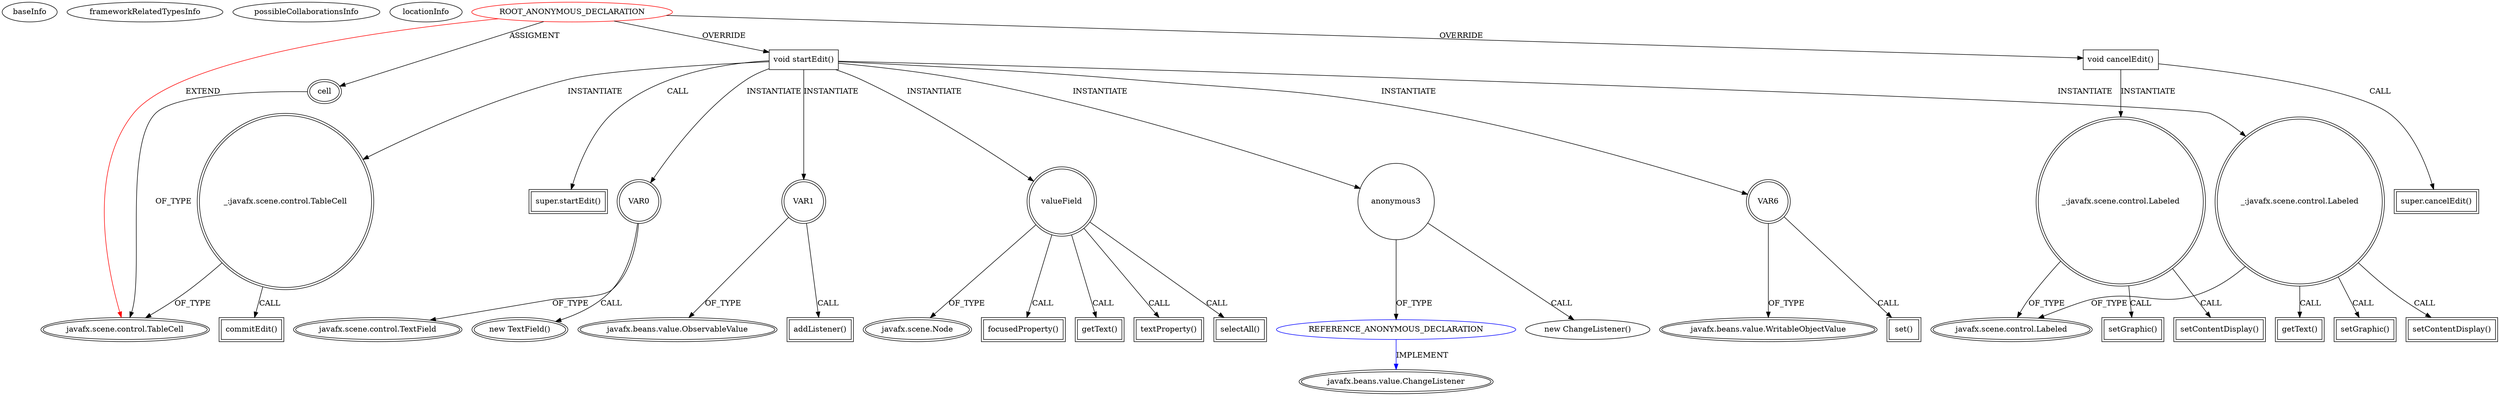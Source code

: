 digraph {
baseInfo[graphId=1629,category="extension_graph",isAnonymous=true,possibleRelation=true]
frameworkRelatedTypesInfo[0="javafx.scene.control.TableCell"]
possibleCollaborationsInfo[0="1629~OVERRIDING_METHOD_DECLARATION-INSTANTIATION-~javafx.scene.control.TableCell ~javafx.beans.value.ChangeListener ~true~true"]
locationInfo[projectName="Xesenix-graph-editor",filePath="/Xesenix-graph-editor/graph-editor-master/src/main/java/pl/xesenix/scene/control/cell/TextBoxCellFactory.java",contextSignature="javafx.scene.control.TableCell call(javafx.scene.control.TableColumn)",graphId="1629"]
0[label="ROOT_ANONYMOUS_DECLARATION",vertexType="ROOT_ANONYMOUS_DECLARATION",isFrameworkType=false,color=red]
1[label="javafx.scene.control.TableCell",vertexType="FRAMEWORK_CLASS_TYPE",isFrameworkType=true,peripheries=2]
2[label="cell",vertexType="OUTSIDE_VARIABLE_EXPRESION",isFrameworkType=true,peripheries=2]
4[label="void startEdit()",vertexType="OVERRIDING_METHOD_DECLARATION",isFrameworkType=false,shape=box]
5[label="super.startEdit()",vertexType="SUPER_CALL",isFrameworkType=true,peripheries=2,shape=box]
7[label="VAR0",vertexType="VARIABLE_EXPRESION",isFrameworkType=true,peripheries=2,shape=circle]
8[label="javafx.scene.control.TextField",vertexType="FRAMEWORK_CLASS_TYPE",isFrameworkType=true,peripheries=2]
6[label="new TextField()",vertexType="CONSTRUCTOR_CALL",isFrameworkType=true,peripheries=2]
9[label="VAR1",vertexType="VARIABLE_EXPRESION",isFrameworkType=true,peripheries=2,shape=circle]
11[label="javafx.beans.value.ObservableValue",vertexType="FRAMEWORK_INTERFACE_TYPE",isFrameworkType=true,peripheries=2]
10[label="addListener()",vertexType="INSIDE_CALL",isFrameworkType=true,peripheries=2,shape=box]
12[label="valueField",vertexType="VARIABLE_EXPRESION",isFrameworkType=true,peripheries=2,shape=circle]
14[label="javafx.scene.Node",vertexType="FRAMEWORK_CLASS_TYPE",isFrameworkType=true,peripheries=2]
13[label="focusedProperty()",vertexType="INSIDE_CALL",isFrameworkType=true,peripheries=2,shape=box]
16[label="anonymous3",vertexType="VARIABLE_EXPRESION",isFrameworkType=false,shape=circle]
17[label="REFERENCE_ANONYMOUS_DECLARATION",vertexType="REFERENCE_ANONYMOUS_DECLARATION",isFrameworkType=false,color=blue]
18[label="javafx.beans.value.ChangeListener",vertexType="FRAMEWORK_INTERFACE_TYPE",isFrameworkType=true,peripheries=2]
15[label="new ChangeListener()",vertexType="CONSTRUCTOR_CALL",isFrameworkType=false]
19[label="_:javafx.scene.control.TableCell",vertexType="VARIABLE_EXPRESION",isFrameworkType=true,peripheries=2,shape=circle]
20[label="commitEdit()",vertexType="INSIDE_CALL",isFrameworkType=true,peripheries=2,shape=box]
23[label="getText()",vertexType="INSIDE_CALL",isFrameworkType=true,peripheries=2,shape=box]
24[label="VAR6",vertexType="VARIABLE_EXPRESION",isFrameworkType=true,peripheries=2,shape=circle]
26[label="javafx.beans.value.WritableObjectValue",vertexType="FRAMEWORK_INTERFACE_TYPE",isFrameworkType=true,peripheries=2]
25[label="set()",vertexType="INSIDE_CALL",isFrameworkType=true,peripheries=2,shape=box]
28[label="textProperty()",vertexType="INSIDE_CALL",isFrameworkType=true,peripheries=2,shape=box]
29[label="_:javafx.scene.control.Labeled",vertexType="VARIABLE_EXPRESION",isFrameworkType=true,peripheries=2,shape=circle]
31[label="javafx.scene.control.Labeled",vertexType="FRAMEWORK_CLASS_TYPE",isFrameworkType=true,peripheries=2]
30[label="getText()",vertexType="INSIDE_CALL",isFrameworkType=true,peripheries=2,shape=box]
33[label="selectAll()",vertexType="INSIDE_CALL",isFrameworkType=true,peripheries=2,shape=box]
35[label="setGraphic()",vertexType="INSIDE_CALL",isFrameworkType=true,peripheries=2,shape=box]
37[label="setContentDisplay()",vertexType="INSIDE_CALL",isFrameworkType=true,peripheries=2,shape=box]
38[label="void cancelEdit()",vertexType="OVERRIDING_METHOD_DECLARATION",isFrameworkType=false,shape=box]
39[label="_:javafx.scene.control.Labeled",vertexType="VARIABLE_EXPRESION",isFrameworkType=true,peripheries=2,shape=circle]
40[label="setGraphic()",vertexType="INSIDE_CALL",isFrameworkType=true,peripheries=2,shape=box]
42[label="super.cancelEdit()",vertexType="SUPER_CALL",isFrameworkType=true,peripheries=2,shape=box]
44[label="setContentDisplay()",vertexType="INSIDE_CALL",isFrameworkType=true,peripheries=2,shape=box]
0->1[label="EXTEND",color=red]
0->2[label="ASSIGMENT"]
2->1[label="OF_TYPE"]
0->4[label="OVERRIDE"]
4->5[label="CALL"]
4->7[label="INSTANTIATE"]
7->8[label="OF_TYPE"]
7->6[label="CALL"]
4->9[label="INSTANTIATE"]
9->11[label="OF_TYPE"]
9->10[label="CALL"]
4->12[label="INSTANTIATE"]
12->14[label="OF_TYPE"]
12->13[label="CALL"]
4->16[label="INSTANTIATE"]
17->18[label="IMPLEMENT",color=blue]
16->17[label="OF_TYPE"]
16->15[label="CALL"]
4->19[label="INSTANTIATE"]
19->1[label="OF_TYPE"]
19->20[label="CALL"]
12->23[label="CALL"]
4->24[label="INSTANTIATE"]
24->26[label="OF_TYPE"]
24->25[label="CALL"]
12->28[label="CALL"]
4->29[label="INSTANTIATE"]
29->31[label="OF_TYPE"]
29->30[label="CALL"]
12->33[label="CALL"]
29->35[label="CALL"]
29->37[label="CALL"]
0->38[label="OVERRIDE"]
38->39[label="INSTANTIATE"]
39->31[label="OF_TYPE"]
39->40[label="CALL"]
38->42[label="CALL"]
39->44[label="CALL"]
}
